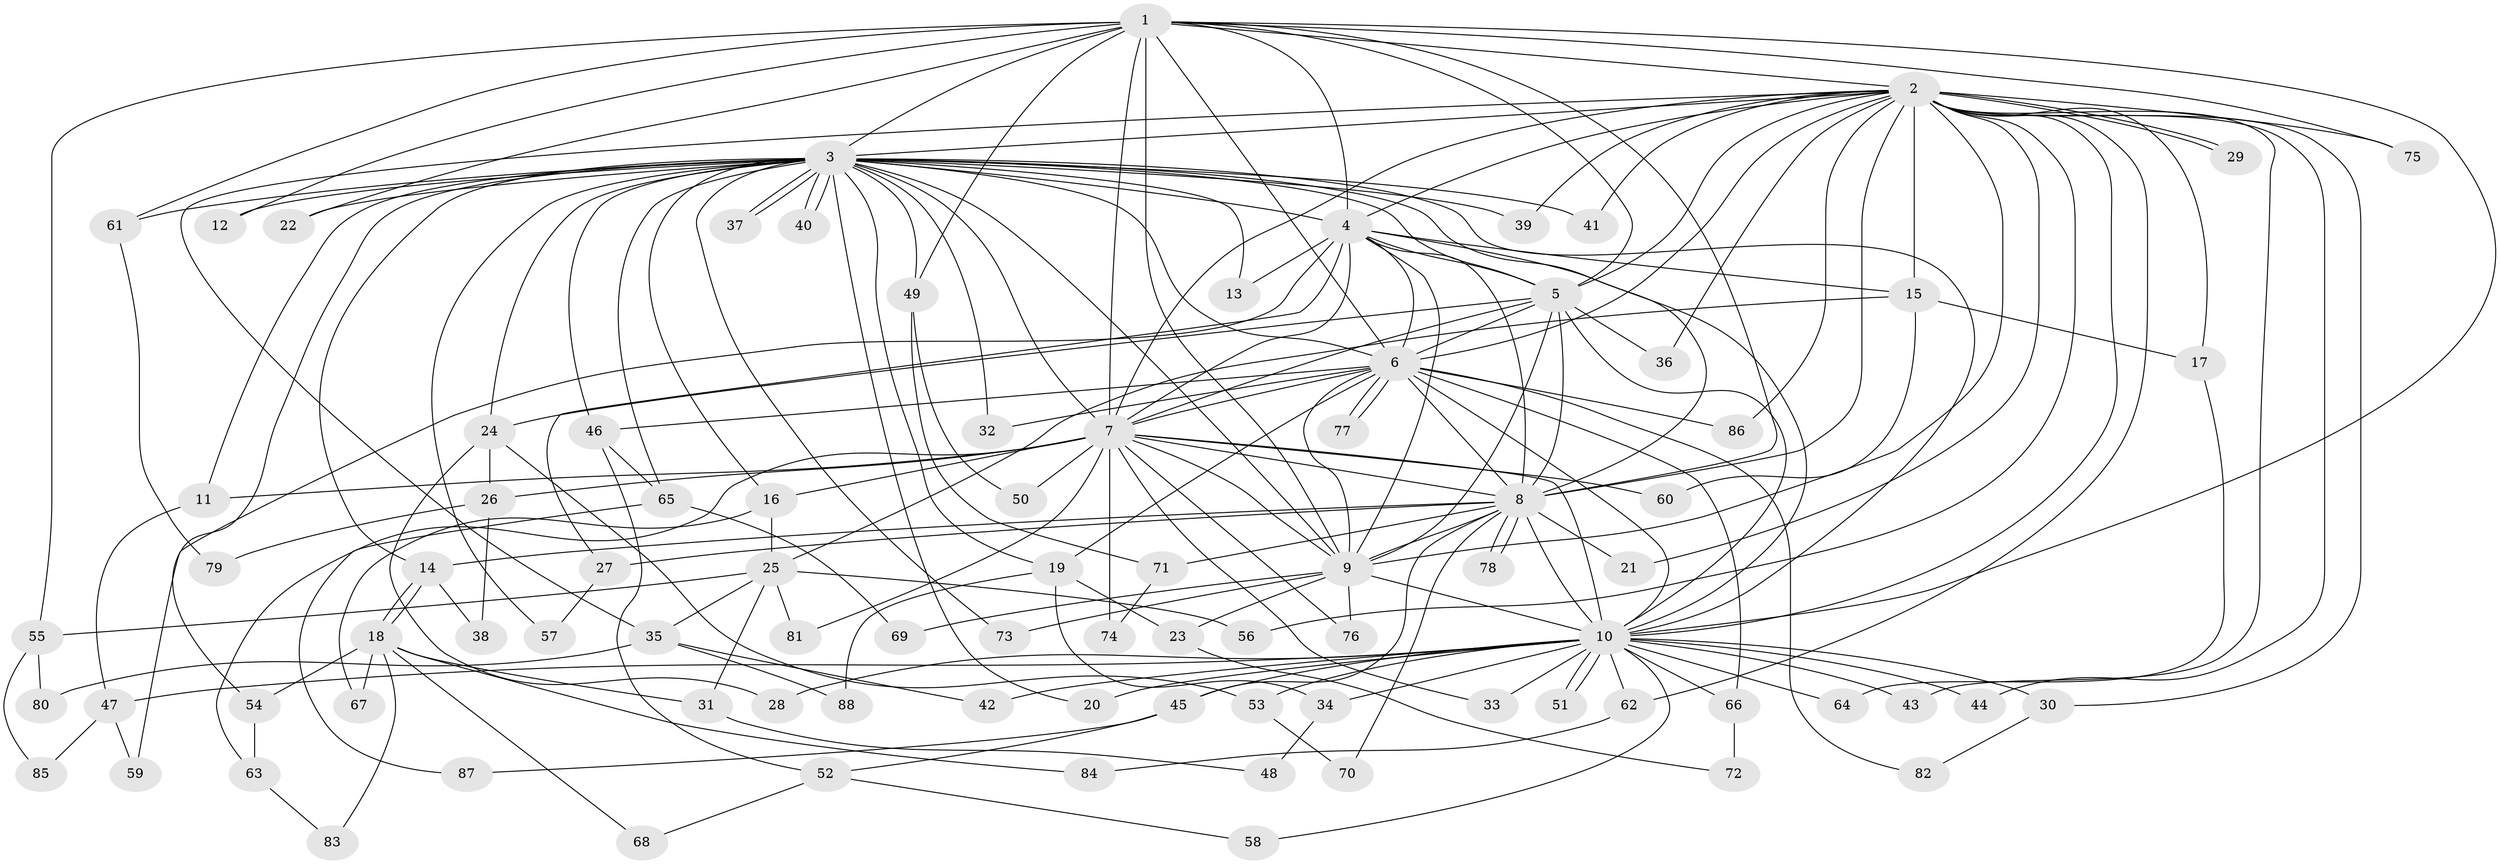 // Generated by graph-tools (version 1.1) at 2025/01/03/09/25 03:01:36]
// undirected, 88 vertices, 201 edges
graph export_dot {
graph [start="1"]
  node [color=gray90,style=filled];
  1;
  2;
  3;
  4;
  5;
  6;
  7;
  8;
  9;
  10;
  11;
  12;
  13;
  14;
  15;
  16;
  17;
  18;
  19;
  20;
  21;
  22;
  23;
  24;
  25;
  26;
  27;
  28;
  29;
  30;
  31;
  32;
  33;
  34;
  35;
  36;
  37;
  38;
  39;
  40;
  41;
  42;
  43;
  44;
  45;
  46;
  47;
  48;
  49;
  50;
  51;
  52;
  53;
  54;
  55;
  56;
  57;
  58;
  59;
  60;
  61;
  62;
  63;
  64;
  65;
  66;
  67;
  68;
  69;
  70;
  71;
  72;
  73;
  74;
  75;
  76;
  77;
  78;
  79;
  80;
  81;
  82;
  83;
  84;
  85;
  86;
  87;
  88;
  1 -- 2;
  1 -- 3;
  1 -- 4;
  1 -- 5;
  1 -- 6;
  1 -- 7;
  1 -- 8;
  1 -- 9;
  1 -- 10;
  1 -- 12;
  1 -- 22;
  1 -- 49;
  1 -- 55;
  1 -- 61;
  1 -- 75;
  2 -- 3;
  2 -- 4;
  2 -- 5;
  2 -- 6;
  2 -- 7;
  2 -- 8;
  2 -- 9;
  2 -- 10;
  2 -- 15;
  2 -- 17;
  2 -- 21;
  2 -- 29;
  2 -- 29;
  2 -- 30;
  2 -- 35;
  2 -- 36;
  2 -- 39;
  2 -- 41;
  2 -- 43;
  2 -- 44;
  2 -- 56;
  2 -- 62;
  2 -- 75;
  2 -- 86;
  3 -- 4;
  3 -- 5;
  3 -- 6;
  3 -- 7;
  3 -- 8;
  3 -- 9;
  3 -- 10;
  3 -- 11;
  3 -- 12;
  3 -- 13;
  3 -- 14;
  3 -- 16;
  3 -- 19;
  3 -- 20;
  3 -- 22;
  3 -- 24;
  3 -- 32;
  3 -- 37;
  3 -- 37;
  3 -- 39;
  3 -- 40;
  3 -- 40;
  3 -- 41;
  3 -- 46;
  3 -- 49;
  3 -- 54;
  3 -- 57;
  3 -- 61;
  3 -- 65;
  3 -- 73;
  4 -- 5;
  4 -- 6;
  4 -- 7;
  4 -- 8;
  4 -- 9;
  4 -- 10;
  4 -- 13;
  4 -- 15;
  4 -- 27;
  4 -- 59;
  5 -- 6;
  5 -- 7;
  5 -- 8;
  5 -- 9;
  5 -- 10;
  5 -- 24;
  5 -- 36;
  6 -- 7;
  6 -- 8;
  6 -- 9;
  6 -- 10;
  6 -- 19;
  6 -- 32;
  6 -- 46;
  6 -- 66;
  6 -- 77;
  6 -- 77;
  6 -- 82;
  6 -- 86;
  7 -- 8;
  7 -- 9;
  7 -- 10;
  7 -- 11;
  7 -- 16;
  7 -- 26;
  7 -- 33;
  7 -- 50;
  7 -- 60;
  7 -- 63;
  7 -- 74;
  7 -- 76;
  7 -- 81;
  8 -- 9;
  8 -- 10;
  8 -- 14;
  8 -- 21;
  8 -- 27;
  8 -- 45;
  8 -- 70;
  8 -- 71;
  8 -- 78;
  8 -- 78;
  9 -- 10;
  9 -- 23;
  9 -- 69;
  9 -- 73;
  9 -- 76;
  10 -- 20;
  10 -- 28;
  10 -- 30;
  10 -- 33;
  10 -- 34;
  10 -- 42;
  10 -- 43;
  10 -- 44;
  10 -- 45;
  10 -- 47;
  10 -- 51;
  10 -- 51;
  10 -- 53;
  10 -- 58;
  10 -- 62;
  10 -- 64;
  10 -- 66;
  11 -- 47;
  14 -- 18;
  14 -- 18;
  14 -- 38;
  15 -- 17;
  15 -- 25;
  15 -- 60;
  16 -- 25;
  16 -- 67;
  17 -- 64;
  18 -- 31;
  18 -- 54;
  18 -- 67;
  18 -- 68;
  18 -- 83;
  18 -- 84;
  19 -- 23;
  19 -- 34;
  19 -- 88;
  23 -- 72;
  24 -- 26;
  24 -- 28;
  24 -- 53;
  25 -- 31;
  25 -- 35;
  25 -- 55;
  25 -- 56;
  25 -- 81;
  26 -- 38;
  26 -- 79;
  27 -- 57;
  30 -- 82;
  31 -- 48;
  34 -- 48;
  35 -- 42;
  35 -- 80;
  35 -- 88;
  45 -- 52;
  45 -- 87;
  46 -- 52;
  46 -- 65;
  47 -- 59;
  47 -- 85;
  49 -- 50;
  49 -- 71;
  52 -- 58;
  52 -- 68;
  53 -- 70;
  54 -- 63;
  55 -- 80;
  55 -- 85;
  61 -- 79;
  62 -- 84;
  63 -- 83;
  65 -- 69;
  65 -- 87;
  66 -- 72;
  71 -- 74;
}
